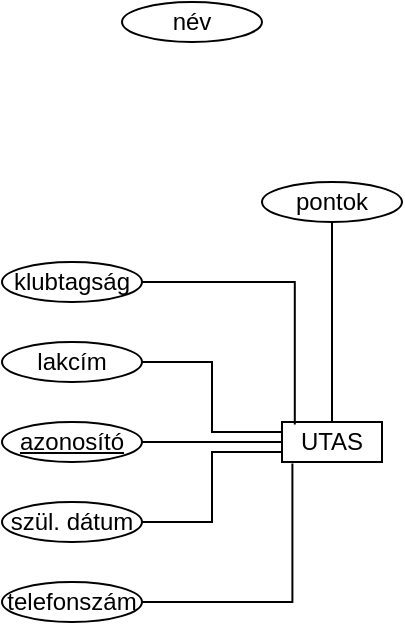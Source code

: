 <mxfile version="22.0.5" type="github">
  <diagram name="Page-1" id="atNZOBw6ifZnFIZndVgu">
    <mxGraphModel dx="493" dy="658" grid="1" gridSize="10" guides="1" tooltips="1" connect="1" arrows="1" fold="1" page="1" pageScale="1" pageWidth="850" pageHeight="1100" math="0" shadow="0">
      <root>
        <mxCell id="0" />
        <mxCell id="1" parent="0" />
        <mxCell id="irzzv5rtB9ydZxvZttxy-1" value="UTAS" style="rounded=0;whiteSpace=wrap;html=1;" vertex="1" parent="1">
          <mxGeometry x="150" y="280" width="50" height="20" as="geometry" />
        </mxCell>
        <mxCell id="irzzv5rtB9ydZxvZttxy-3" style="rounded=0;orthogonalLoop=1;jettySize=auto;html=1;endArrow=none;endFill=0;" edge="1" parent="1" source="irzzv5rtB9ydZxvZttxy-2" target="irzzv5rtB9ydZxvZttxy-1">
          <mxGeometry relative="1" as="geometry" />
        </mxCell>
        <mxCell id="irzzv5rtB9ydZxvZttxy-2" value="&lt;u&gt;azonosító&lt;/u&gt;" style="ellipse;whiteSpace=wrap;html=1;" vertex="1" parent="1">
          <mxGeometry x="10" y="280" width="70" height="20" as="geometry" />
        </mxCell>
        <mxCell id="irzzv5rtB9ydZxvZttxy-17" style="edgeStyle=orthogonalEdgeStyle;rounded=0;orthogonalLoop=1;jettySize=auto;html=1;entryX=0;entryY=0.75;entryDx=0;entryDy=0;endArrow=none;endFill=0;" edge="1" parent="1" source="irzzv5rtB9ydZxvZttxy-6" target="irzzv5rtB9ydZxvZttxy-1">
          <mxGeometry relative="1" as="geometry" />
        </mxCell>
        <mxCell id="irzzv5rtB9ydZxvZttxy-6" value="szül. dátum" style="ellipse;whiteSpace=wrap;html=1;" vertex="1" parent="1">
          <mxGeometry x="10" y="320" width="70" height="20" as="geometry" />
        </mxCell>
        <mxCell id="irzzv5rtB9ydZxvZttxy-12" style="edgeStyle=orthogonalEdgeStyle;rounded=0;orthogonalLoop=1;jettySize=auto;html=1;entryX=0.25;entryY=0;entryDx=0;entryDy=0;endArrow=none;endFill=0;" edge="1" parent="1" source="irzzv5rtB9ydZxvZttxy-7" target="irzzv5rtB9ydZxvZttxy-1">
          <mxGeometry relative="1" as="geometry">
            <Array as="points">
              <mxPoint x="175" y="280" />
            </Array>
          </mxGeometry>
        </mxCell>
        <mxCell id="irzzv5rtB9ydZxvZttxy-7" value="pontok" style="ellipse;whiteSpace=wrap;html=1;" vertex="1" parent="1">
          <mxGeometry x="140" y="160" width="70" height="20" as="geometry" />
        </mxCell>
        <mxCell id="irzzv5rtB9ydZxvZttxy-15" style="edgeStyle=orthogonalEdgeStyle;rounded=0;orthogonalLoop=1;jettySize=auto;html=1;entryX=0;entryY=0.25;entryDx=0;entryDy=0;endArrow=none;endFill=0;" edge="1" parent="1" source="irzzv5rtB9ydZxvZttxy-8" target="irzzv5rtB9ydZxvZttxy-1">
          <mxGeometry relative="1" as="geometry" />
        </mxCell>
        <mxCell id="irzzv5rtB9ydZxvZttxy-8" value="lakcím" style="ellipse;whiteSpace=wrap;html=1;" vertex="1" parent="1">
          <mxGeometry x="10" y="240" width="70" height="20" as="geometry" />
        </mxCell>
        <mxCell id="irzzv5rtB9ydZxvZttxy-9" value="név" style="ellipse;whiteSpace=wrap;html=1;" vertex="1" parent="1">
          <mxGeometry x="70" y="70" width="70" height="20" as="geometry" />
        </mxCell>
        <mxCell id="irzzv5rtB9ydZxvZttxy-10" value="telefonszám" style="ellipse;whiteSpace=wrap;html=1;" vertex="1" parent="1">
          <mxGeometry x="10" y="360" width="70" height="20" as="geometry" />
        </mxCell>
        <mxCell id="irzzv5rtB9ydZxvZttxy-11" value="klubtagság" style="ellipse;whiteSpace=wrap;html=1;" vertex="1" parent="1">
          <mxGeometry x="10" y="200" width="70" height="20" as="geometry" />
        </mxCell>
        <mxCell id="irzzv5rtB9ydZxvZttxy-14" style="edgeStyle=orthogonalEdgeStyle;rounded=0;orthogonalLoop=1;jettySize=auto;html=1;entryX=0.128;entryY=0.06;entryDx=0;entryDy=0;entryPerimeter=0;endArrow=none;endFill=0;" edge="1" parent="1" source="irzzv5rtB9ydZxvZttxy-11" target="irzzv5rtB9ydZxvZttxy-1">
          <mxGeometry relative="1" as="geometry" />
        </mxCell>
        <mxCell id="irzzv5rtB9ydZxvZttxy-18" style="edgeStyle=orthogonalEdgeStyle;rounded=0;orthogonalLoop=1;jettySize=auto;html=1;exitX=1;exitY=0.5;exitDx=0;exitDy=0;endArrow=none;endFill=0;entryX=0.104;entryY=1.04;entryDx=0;entryDy=0;entryPerimeter=0;" edge="1" parent="1" source="irzzv5rtB9ydZxvZttxy-10" target="irzzv5rtB9ydZxvZttxy-1">
          <mxGeometry relative="1" as="geometry">
            <mxPoint x="90" y="360" as="sourcePoint" />
            <mxPoint x="160" y="300" as="targetPoint" />
          </mxGeometry>
        </mxCell>
        <mxCell id="irzzv5rtB9ydZxvZttxy-19" style="edgeStyle=orthogonalEdgeStyle;rounded=0;orthogonalLoop=1;jettySize=auto;html=1;exitX=0.5;exitY=1;exitDx=0;exitDy=0;" edge="1" parent="1" source="irzzv5rtB9ydZxvZttxy-7" target="irzzv5rtB9ydZxvZttxy-7">
          <mxGeometry relative="1" as="geometry" />
        </mxCell>
      </root>
    </mxGraphModel>
  </diagram>
</mxfile>
